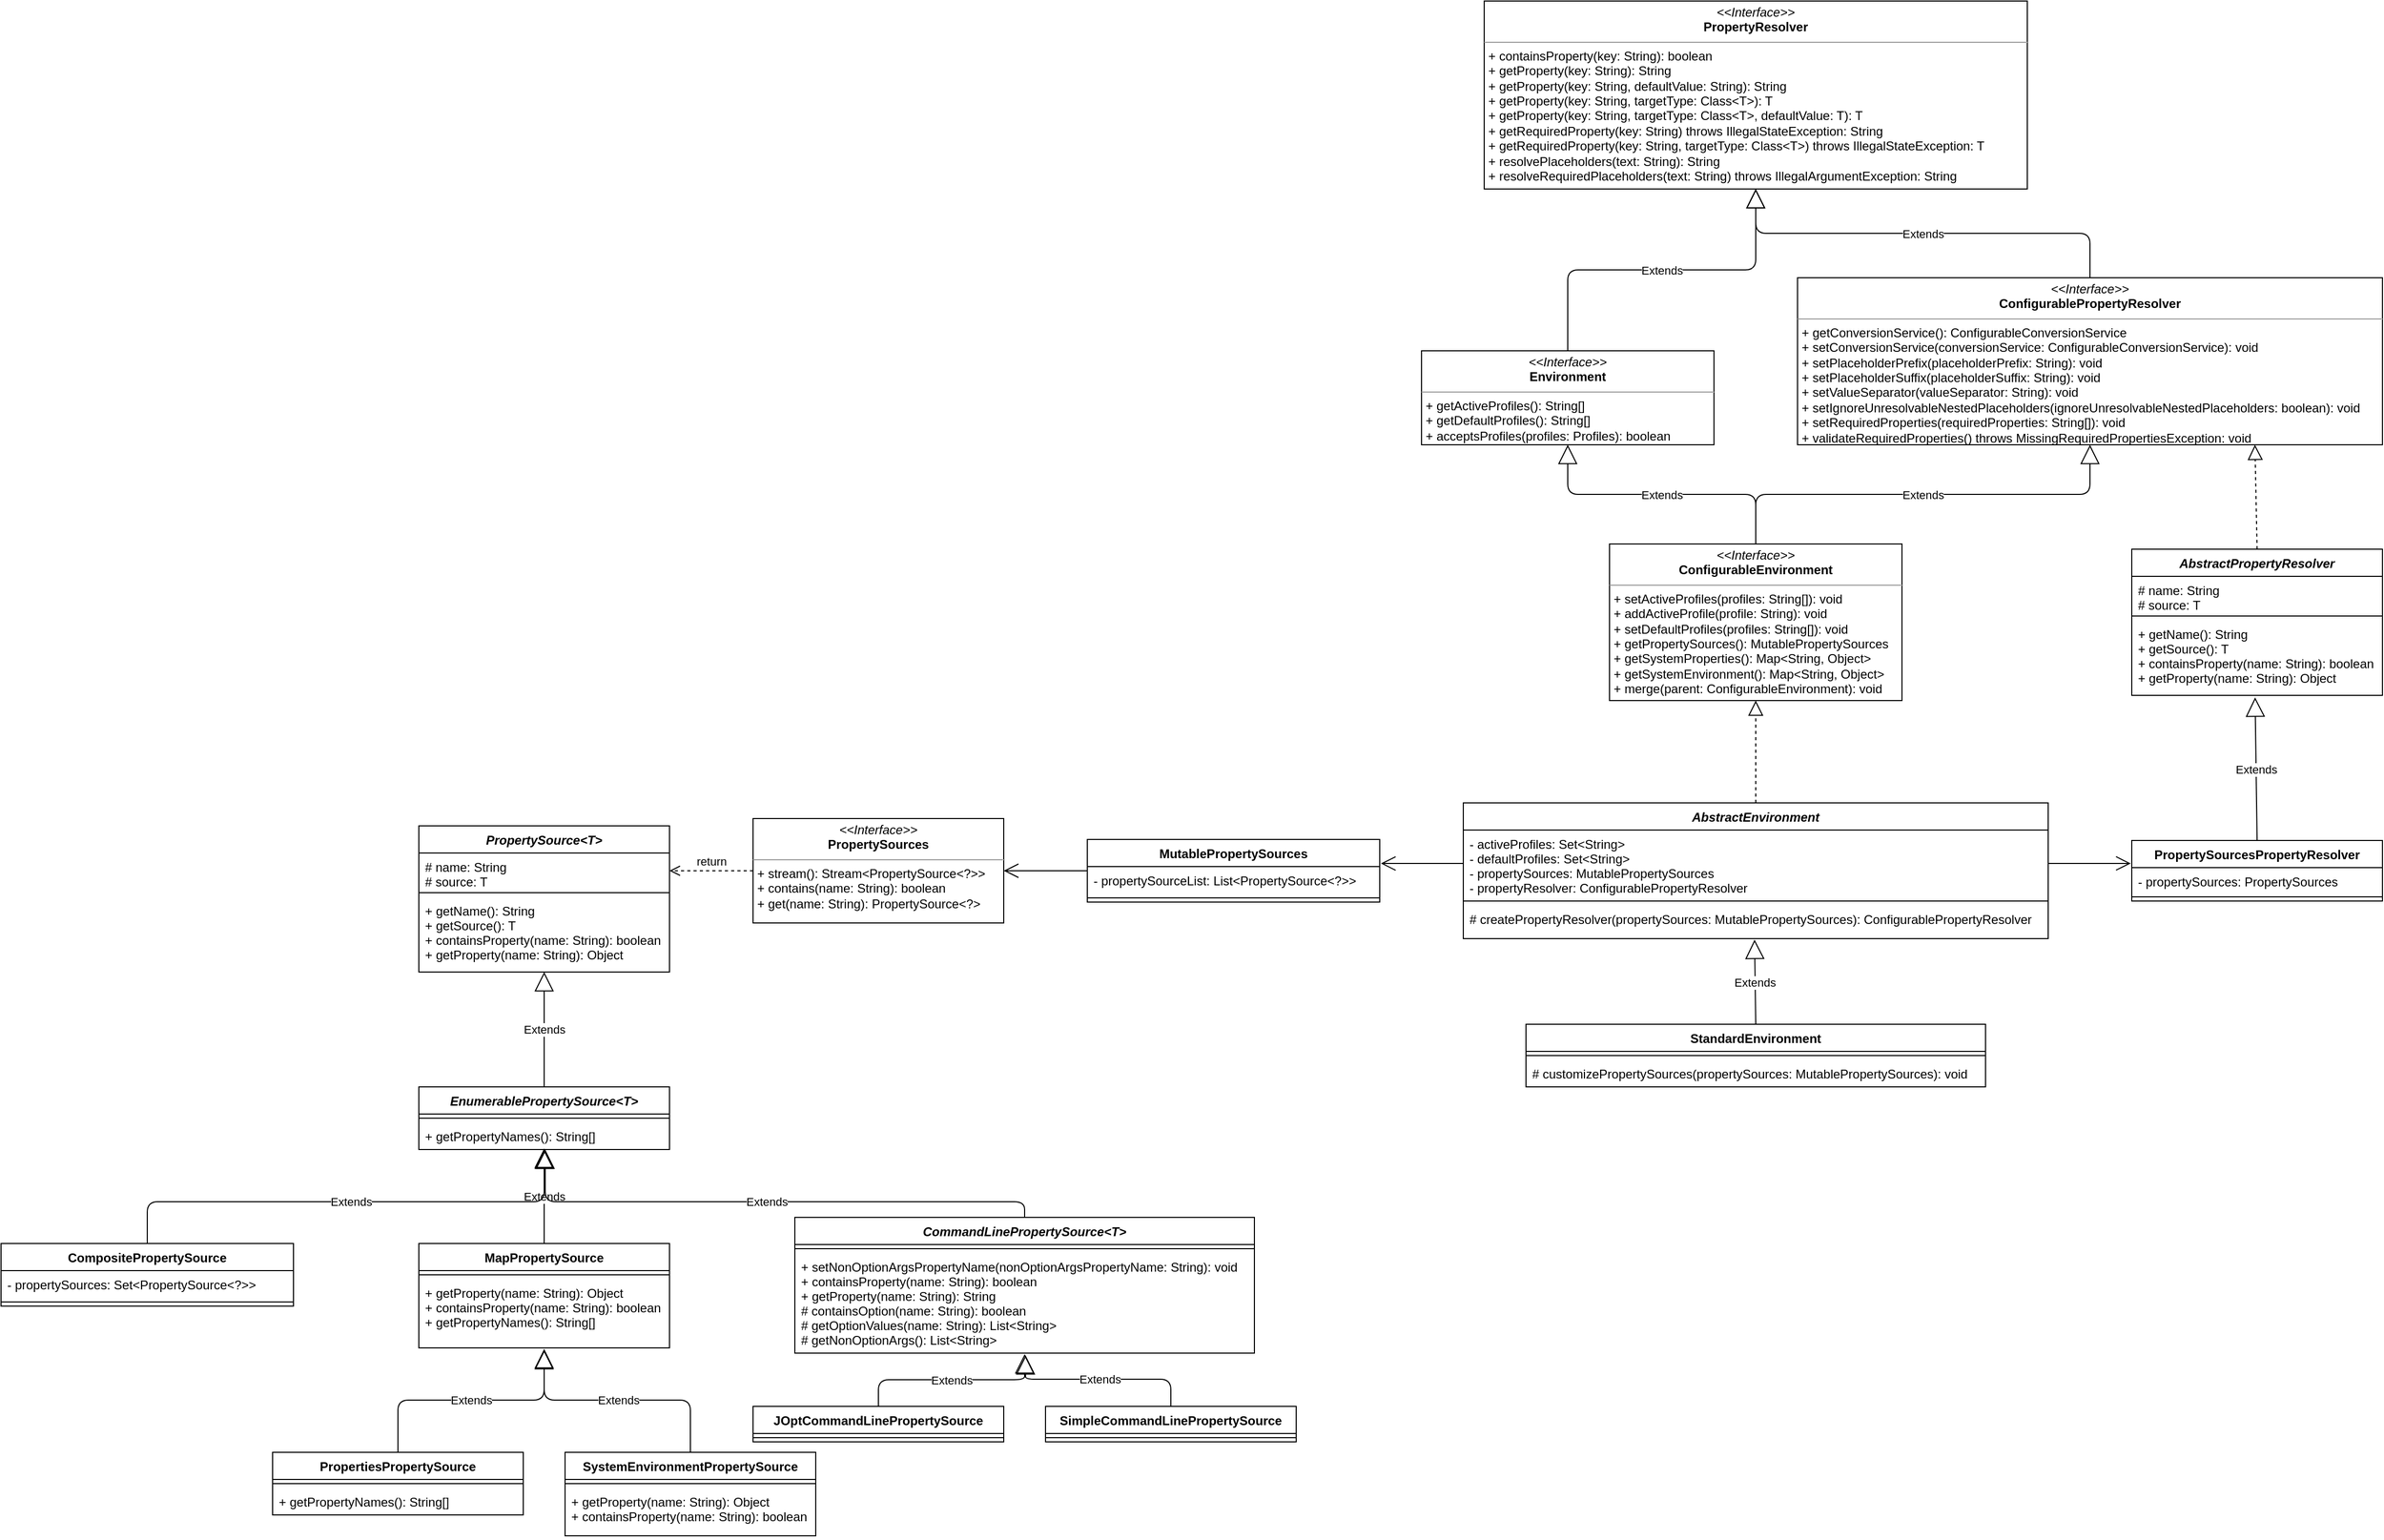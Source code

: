 <mxfile version="12.4.2" type="device" pages="1"><diagram id="Kyk4Vj6eiPFqmkosBKKK" name="第 1 页"><mxGraphModel dx="1933" dy="1923" grid="1" gridSize="10" guides="1" tooltips="1" connect="1" arrows="1" fold="1" page="1" pageScale="1" pageWidth="827" pageHeight="1169" math="0" shadow="0"><root><mxCell id="0"/><mxCell id="1" parent="0"/><mxCell id="wSF_LPg8bJsB3YfeUXp5-3" value="&lt;p style=&quot;margin: 0px ; margin-top: 4px ; text-align: center&quot;&gt;&lt;i&gt;&amp;lt;&amp;lt;Interface&amp;gt;&amp;gt;&lt;/i&gt;&lt;br&gt;&lt;b&gt;PropertyResolver&lt;/b&gt;&lt;/p&gt;&lt;hr size=&quot;1&quot;&gt;&lt;p style=&quot;margin: 0px ; margin-left: 4px&quot;&gt;+ containsProperty(key: String): boolean&lt;/p&gt;&lt;p style=&quot;margin: 0px ; margin-left: 4px&quot;&gt;+ getProperty(key: String): String&lt;/p&gt;&lt;p style=&quot;margin: 0px ; margin-left: 4px&quot;&gt;+ getProperty(key: String, defaultValue: String): String&lt;/p&gt;&lt;p style=&quot;margin: 0px ; margin-left: 4px&quot;&gt;+ getProperty(key: String, targetType: Class&amp;lt;T&amp;gt;): T&lt;/p&gt;&lt;p style=&quot;margin: 0px ; margin-left: 4px&quot;&gt;+ getProperty(key: String, targetType: Class&amp;lt;T&amp;gt;, defaultValue: T): T&lt;/p&gt;&lt;p style=&quot;margin: 0px ; margin-left: 4px&quot;&gt;+ getRequiredProperty(key: String) throws IllegalStateException: String&lt;/p&gt;&lt;p style=&quot;margin: 0px ; margin-left: 4px&quot;&gt;+ getRequiredProperty(key: String, targetType: Class&amp;lt;T&amp;gt;) throws IllegalStateException: T&lt;/p&gt;&lt;p style=&quot;margin: 0px ; margin-left: 4px&quot;&gt;+ resolvePlaceholders(text: String): String&lt;/p&gt;&lt;p style=&quot;margin: 0px ; margin-left: 4px&quot;&gt;+ resolveRequiredPlaceholders(text: String) throws IllegalArgumentException: String&lt;/p&gt;" style="verticalAlign=top;align=left;overflow=fill;fontSize=12;fontFamily=Helvetica;html=1;" parent="1" vertex="1"><mxGeometry x="1140" y="-710" width="520" height="180" as="geometry"/></mxCell><mxCell id="wSF_LPg8bJsB3YfeUXp5-8" value="PropertySource&lt;T&gt;" style="swimlane;fontStyle=3;align=center;verticalAlign=top;childLayout=stackLayout;horizontal=1;startSize=26;horizontalStack=0;resizeParent=1;resizeParentMax=0;resizeLast=0;collapsible=1;marginBottom=0;" parent="1" vertex="1"><mxGeometry x="120" y="80" width="240" height="140" as="geometry"/></mxCell><mxCell id="wSF_LPg8bJsB3YfeUXp5-9" value="# name: String&#10;# source: T" style="text;strokeColor=none;fillColor=none;align=left;verticalAlign=top;spacingLeft=4;spacingRight=4;overflow=hidden;rotatable=0;points=[[0,0.5],[1,0.5]];portConstraint=eastwest;" parent="wSF_LPg8bJsB3YfeUXp5-8" vertex="1"><mxGeometry y="26" width="240" height="34" as="geometry"/></mxCell><mxCell id="wSF_LPg8bJsB3YfeUXp5-10" value="" style="line;strokeWidth=1;fillColor=none;align=left;verticalAlign=middle;spacingTop=-1;spacingLeft=3;spacingRight=3;rotatable=0;labelPosition=right;points=[];portConstraint=eastwest;" parent="wSF_LPg8bJsB3YfeUXp5-8" vertex="1"><mxGeometry y="60" width="240" height="8" as="geometry"/></mxCell><mxCell id="wSF_LPg8bJsB3YfeUXp5-11" value="+ getName(): String&#10;+ getSource(): T&#10;+ containsProperty(name: String): boolean&#10;+ getProperty(name: String): Object" style="text;strokeColor=none;fillColor=none;align=left;verticalAlign=top;spacingLeft=4;spacingRight=4;overflow=hidden;rotatable=0;points=[[0,0.5],[1,0.5]];portConstraint=eastwest;" parent="wSF_LPg8bJsB3YfeUXp5-8" vertex="1"><mxGeometry y="68" width="240" height="72" as="geometry"/></mxCell><mxCell id="wSF_LPg8bJsB3YfeUXp5-12" value="&lt;p style=&quot;margin: 0px ; margin-top: 4px ; text-align: center&quot;&gt;&lt;i&gt;&amp;lt;&amp;lt;Interface&amp;gt;&amp;gt;&lt;/i&gt;&lt;br&gt;&lt;b&gt;PropertySources&lt;/b&gt;&lt;/p&gt;&lt;hr size=&quot;1&quot;&gt;&lt;p style=&quot;margin: 0px ; margin-left: 4px&quot;&gt;+ stream(): Stream&amp;lt;PropertySource&amp;lt;?&amp;gt;&amp;gt;&lt;/p&gt;&lt;p style=&quot;margin: 0px ; margin-left: 4px&quot;&gt;+ contains(name: String): boolean&lt;/p&gt;&lt;p style=&quot;margin: 0px ; margin-left: 4px&quot;&gt;+ get(name: String): PropertySource&amp;lt;?&amp;gt;&lt;/p&gt;" style="verticalAlign=top;align=left;overflow=fill;fontSize=12;fontFamily=Helvetica;html=1;" parent="1" vertex="1"><mxGeometry x="440" y="73" width="240" height="100" as="geometry"/></mxCell><mxCell id="wSF_LPg8bJsB3YfeUXp5-14" value="return" style="html=1;verticalAlign=bottom;endArrow=open;dashed=1;endSize=8;exitX=0;exitY=0.5;exitDx=0;exitDy=0;entryX=1;entryY=0.5;entryDx=0;entryDy=0;" parent="1" source="wSF_LPg8bJsB3YfeUXp5-12" target="wSF_LPg8bJsB3YfeUXp5-9" edge="1"><mxGeometry relative="1" as="geometry"><mxPoint x="560" y="290" as="sourcePoint"/><mxPoint x="480" y="290" as="targetPoint"/></mxGeometry></mxCell><mxCell id="wSF_LPg8bJsB3YfeUXp5-20" value="Extends" style="endArrow=block;endSize=16;endFill=0;html=1;entryX=0.5;entryY=1;entryDx=0;entryDy=0;entryPerimeter=0;exitX=0.5;exitY=0;exitDx=0;exitDy=0;" parent="1" source="wSF_LPg8bJsB3YfeUXp5-15" target="wSF_LPg8bJsB3YfeUXp5-11" edge="1"><mxGeometry width="160" relative="1" as="geometry"><mxPoint x="210" y="500" as="sourcePoint"/><mxPoint x="370" y="500" as="targetPoint"/></mxGeometry></mxCell><mxCell id="wSF_LPg8bJsB3YfeUXp5-25" value="Extends" style="endArrow=block;endSize=16;endFill=0;html=1;exitX=0.5;exitY=0;exitDx=0;exitDy=0;entryX=0.5;entryY=0.962;entryDx=0;entryDy=0;entryPerimeter=0;" parent="1" source="wSF_LPg8bJsB3YfeUXp5-21" target="wSF_LPg8bJsB3YfeUXp5-18" edge="1"><mxGeometry width="160" relative="1" as="geometry"><mxPoint x="510" y="430" as="sourcePoint"/><mxPoint x="250" y="420" as="targetPoint"/></mxGeometry></mxCell><mxCell id="wSF_LPg8bJsB3YfeUXp5-15" value="EnumerablePropertySource&lt;T&gt;" style="swimlane;fontStyle=3;align=center;verticalAlign=top;childLayout=stackLayout;horizontal=1;startSize=26;horizontalStack=0;resizeParent=1;resizeParentMax=0;resizeLast=0;collapsible=1;marginBottom=0;" parent="1" vertex="1"><mxGeometry x="120" y="330" width="240" height="60" as="geometry"/></mxCell><mxCell id="wSF_LPg8bJsB3YfeUXp5-17" value="" style="line;strokeWidth=1;fillColor=none;align=left;verticalAlign=middle;spacingTop=-1;spacingLeft=3;spacingRight=3;rotatable=0;labelPosition=right;points=[];portConstraint=eastwest;" parent="wSF_LPg8bJsB3YfeUXp5-15" vertex="1"><mxGeometry y="26" width="240" height="8" as="geometry"/></mxCell><mxCell id="wSF_LPg8bJsB3YfeUXp5-18" value="+ getPropertyNames(): String[]" style="text;strokeColor=none;fillColor=none;align=left;verticalAlign=top;spacingLeft=4;spacingRight=4;overflow=hidden;rotatable=0;points=[[0,0.5],[1,0.5]];portConstraint=eastwest;" parent="wSF_LPg8bJsB3YfeUXp5-15" vertex="1"><mxGeometry y="34" width="240" height="26" as="geometry"/></mxCell><mxCell id="wSF_LPg8bJsB3YfeUXp5-29" value="Extends" style="endArrow=block;endSize=16;endFill=0;html=1;exitX=0.5;exitY=0;exitDx=0;exitDy=0;edgeStyle=orthogonalEdgeStyle;entryX=0.5;entryY=1.015;entryDx=0;entryDy=0;entryPerimeter=0;" parent="1" source="wSF_LPg8bJsB3YfeUXp5-26" target="wSF_LPg8bJsB3YfeUXp5-24" edge="1"><mxGeometry width="160" relative="1" as="geometry"><mxPoint x="530" y="560.99" as="sourcePoint"/><mxPoint x="239" y="582" as="targetPoint"/></mxGeometry></mxCell><mxCell id="wSF_LPg8bJsB3YfeUXp5-33" value="Extends" style="endArrow=block;endSize=16;endFill=0;html=1;exitX=0.5;exitY=0;exitDx=0;exitDy=0;edgeStyle=orthogonalEdgeStyle;entryX=0.5;entryY=1.03;entryDx=0;entryDy=0;entryPerimeter=0;" parent="1" source="wSF_LPg8bJsB3YfeUXp5-30" target="wSF_LPg8bJsB3YfeUXp5-24" edge="1"><mxGeometry width="160" relative="1" as="geometry"><mxPoint x="414" y="574.01" as="sourcePoint"/><mxPoint x="574" y="480" as="targetPoint"/><Array as="points"><mxPoint x="380" y="630"/><mxPoint x="240" y="630"/></Array></mxGeometry></mxCell><mxCell id="wSF_LPg8bJsB3YfeUXp5-49" value="&lt;p style=&quot;margin: 0px ; margin-top: 4px ; text-align: center&quot;&gt;&lt;i&gt;&amp;lt;&amp;lt;Interface&amp;gt;&amp;gt;&lt;/i&gt;&lt;br&gt;&lt;b&gt;ConfigurablePropertyResolver&lt;/b&gt;&lt;br&gt;&lt;/p&gt;&lt;hr size=&quot;1&quot;&gt;&lt;p style=&quot;margin: 0px ; margin-left: 4px&quot;&gt;+ getConversionService(): ConfigurableConversionService&lt;/p&gt;&lt;p style=&quot;margin: 0px ; margin-left: 4px&quot;&gt;+ setConversionService(conversionService: ConfigurableConversionService): void&lt;/p&gt;&lt;p style=&quot;margin: 0px ; margin-left: 4px&quot;&gt;+ setPlaceholderPrefix(placeholderPrefix: String): void&lt;/p&gt;&lt;p style=&quot;margin: 0px ; margin-left: 4px&quot;&gt;+ setPlaceholderSuffix(placeholderSuffix: String): void&lt;/p&gt;&lt;p style=&quot;margin: 0px ; margin-left: 4px&quot;&gt;+ setValueSeparator(valueSeparator: String): void&lt;/p&gt;&lt;p style=&quot;margin: 0px ; margin-left: 4px&quot;&gt;+ setIgnoreUnresolvableNestedPlaceholders(ignoreUnresolvableNestedPlaceholders: boolean): void&lt;/p&gt;&lt;p style=&quot;margin: 0px ; margin-left: 4px&quot;&gt;+ setRequiredProperties(requiredProperties: String[]): void&lt;/p&gt;&lt;p style=&quot;margin: 0px ; margin-left: 4px&quot;&gt;+ validateRequiredProperties() throws MissingRequiredPropertiesException: void&lt;/p&gt;" style="verticalAlign=top;align=left;overflow=fill;fontSize=12;fontFamily=Helvetica;html=1;" parent="1" vertex="1"><mxGeometry x="1440" y="-445" width="560" height="160" as="geometry"/></mxCell><mxCell id="wSF_LPg8bJsB3YfeUXp5-58" value="&lt;p style=&quot;margin: 0px ; margin-top: 4px ; text-align: center&quot;&gt;&lt;i&gt;&amp;lt;&amp;lt;Interface&amp;gt;&amp;gt;&lt;/i&gt;&lt;br&gt;&lt;b&gt;Environment&lt;/b&gt;&lt;/p&gt;&lt;hr size=&quot;1&quot;&gt;&lt;p style=&quot;margin: 0px ; margin-left: 4px&quot;&gt;+ getActiveProfiles(): String[]&lt;/p&gt;&lt;p style=&quot;margin: 0px ; margin-left: 4px&quot;&gt;+ getDefaultProfiles(): String[]&lt;/p&gt;&lt;p style=&quot;margin: 0px ; margin-left: 4px&quot;&gt;+ acceptsProfiles(profiles: Profiles): boolean&lt;/p&gt;" style="verticalAlign=top;align=left;overflow=fill;fontSize=12;fontFamily=Helvetica;html=1;" parent="1" vertex="1"><mxGeometry x="1080" y="-375" width="280" height="90" as="geometry"/></mxCell><mxCell id="wSF_LPg8bJsB3YfeUXp5-59" value="&lt;p style=&quot;margin: 0px ; margin-top: 4px ; text-align: center&quot;&gt;&lt;i&gt;&amp;lt;&amp;lt;Interface&amp;gt;&amp;gt;&lt;/i&gt;&lt;br&gt;&lt;b&gt;ConfigurableEnvironment&lt;/b&gt;&lt;br&gt;&lt;/p&gt;&lt;hr size=&quot;1&quot;&gt;&lt;p style=&quot;margin: 0px ; margin-left: 4px&quot;&gt;+ setActiveProfiles(profiles: String[]): void&lt;/p&gt;&lt;p style=&quot;margin: 0px ; margin-left: 4px&quot;&gt;+ addActiveProfile(profile: String): void&lt;/p&gt;&lt;p style=&quot;margin: 0px ; margin-left: 4px&quot;&gt;+ setDefaultProfiles(profiles: String[]): void&lt;/p&gt;&lt;p style=&quot;margin: 0px ; margin-left: 4px&quot;&gt;+ getPropertySources(): MutablePropertySources&lt;/p&gt;&lt;p style=&quot;margin: 0px ; margin-left: 4px&quot;&gt;+ getSystemProperties(): Map&amp;lt;String, Object&amp;gt;&lt;/p&gt;&lt;p style=&quot;margin: 0px ; margin-left: 4px&quot;&gt;+ getSystemEnvironment(): Map&amp;lt;String, Object&amp;gt;&lt;/p&gt;&lt;p style=&quot;margin: 0px ; margin-left: 4px&quot;&gt;+ merge(parent: ConfigurableEnvironment): void&lt;/p&gt;" style="verticalAlign=top;align=left;overflow=fill;fontSize=12;fontFamily=Helvetica;html=1;" parent="1" vertex="1"><mxGeometry x="1260" y="-190" width="280" height="150" as="geometry"/></mxCell><mxCell id="wSF_LPg8bJsB3YfeUXp5-42" value="MutablePropertySources" style="swimlane;fontStyle=1;align=center;verticalAlign=top;childLayout=stackLayout;horizontal=1;startSize=26;horizontalStack=0;resizeParent=1;resizeParentMax=0;resizeLast=0;collapsible=1;marginBottom=0;" parent="1" vertex="1"><mxGeometry x="760" y="93" width="280" height="60" as="geometry"/></mxCell><mxCell id="wSF_LPg8bJsB3YfeUXp5-43" value="- propertySourceList: List&lt;PropertySource&lt;?&gt;&gt;" style="text;strokeColor=none;fillColor=none;align=left;verticalAlign=top;spacingLeft=4;spacingRight=4;overflow=hidden;rotatable=0;points=[[0,0.5],[1,0.5]];portConstraint=eastwest;" parent="wSF_LPg8bJsB3YfeUXp5-42" vertex="1"><mxGeometry y="26" width="280" height="26" as="geometry"/></mxCell><mxCell id="wSF_LPg8bJsB3YfeUXp5-44" value="" style="line;strokeWidth=1;fillColor=none;align=left;verticalAlign=middle;spacingTop=-1;spacingLeft=3;spacingRight=3;rotatable=0;labelPosition=right;points=[];portConstraint=eastwest;" parent="wSF_LPg8bJsB3YfeUXp5-42" vertex="1"><mxGeometry y="52" width="280" height="8" as="geometry"/></mxCell><mxCell id="wSF_LPg8bJsB3YfeUXp5-21" value="MapPropertySource" style="swimlane;fontStyle=1;align=center;verticalAlign=top;childLayout=stackLayout;horizontal=1;startSize=26;horizontalStack=0;resizeParent=1;resizeParentMax=0;resizeLast=0;collapsible=1;marginBottom=0;" parent="1" vertex="1"><mxGeometry x="120" y="480" width="240" height="100" as="geometry"/></mxCell><mxCell id="wSF_LPg8bJsB3YfeUXp5-23" value="" style="line;strokeWidth=1;fillColor=none;align=left;verticalAlign=middle;spacingTop=-1;spacingLeft=3;spacingRight=3;rotatable=0;labelPosition=right;points=[];portConstraint=eastwest;" parent="wSF_LPg8bJsB3YfeUXp5-21" vertex="1"><mxGeometry y="26" width="240" height="8" as="geometry"/></mxCell><mxCell id="wSF_LPg8bJsB3YfeUXp5-24" value="+ getProperty(name: String): Object&#10;+ containsProperty(name: String): boolean&#10;+ getPropertyNames(): String[]" style="text;strokeColor=none;fillColor=none;align=left;verticalAlign=top;spacingLeft=4;spacingRight=4;overflow=hidden;rotatable=0;points=[[0,0.5],[1,0.5]];portConstraint=eastwest;" parent="wSF_LPg8bJsB3YfeUXp5-21" vertex="1"><mxGeometry y="34" width="240" height="66" as="geometry"/></mxCell><mxCell id="wSF_LPg8bJsB3YfeUXp5-37" value="JOptCommandLinePropertySource" style="swimlane;fontStyle=1;align=center;verticalAlign=top;childLayout=stackLayout;horizontal=1;startSize=26;horizontalStack=0;resizeParent=1;resizeParentMax=0;resizeLast=0;collapsible=1;marginBottom=0;" parent="1" vertex="1"><mxGeometry x="440" y="636" width="240" height="34" as="geometry"/></mxCell><mxCell id="wSF_LPg8bJsB3YfeUXp5-38" value="" style="line;strokeWidth=1;fillColor=none;align=left;verticalAlign=middle;spacingTop=-1;spacingLeft=3;spacingRight=3;rotatable=0;labelPosition=right;points=[];portConstraint=eastwest;" parent="wSF_LPg8bJsB3YfeUXp5-37" vertex="1"><mxGeometry y="26" width="240" height="8" as="geometry"/></mxCell><mxCell id="wSF_LPg8bJsB3YfeUXp5-40" value="SimpleCommandLinePropertySource" style="swimlane;fontStyle=1;align=center;verticalAlign=top;childLayout=stackLayout;horizontal=1;startSize=26;horizontalStack=0;resizeParent=1;resizeParentMax=0;resizeLast=0;collapsible=1;marginBottom=0;" parent="1" vertex="1"><mxGeometry x="720" y="636" width="240" height="34" as="geometry"/></mxCell><mxCell id="wSF_LPg8bJsB3YfeUXp5-41" value="" style="line;strokeWidth=1;fillColor=none;align=left;verticalAlign=middle;spacingTop=-1;spacingLeft=3;spacingRight=3;rotatable=0;labelPosition=right;points=[];portConstraint=eastwest;" parent="wSF_LPg8bJsB3YfeUXp5-40" vertex="1"><mxGeometry y="26" width="240" height="8" as="geometry"/></mxCell><mxCell id="wSF_LPg8bJsB3YfeUXp5-30" value="SystemEnvironmentPropertySource" style="swimlane;fontStyle=1;align=center;verticalAlign=top;childLayout=stackLayout;horizontal=1;startSize=26;horizontalStack=0;resizeParent=1;resizeParentMax=0;resizeLast=0;collapsible=1;marginBottom=0;" parent="1" vertex="1"><mxGeometry x="260" y="680" width="240" height="80" as="geometry"/></mxCell><mxCell id="wSF_LPg8bJsB3YfeUXp5-31" value="" style="line;strokeWidth=1;fillColor=none;align=left;verticalAlign=middle;spacingTop=-1;spacingLeft=3;spacingRight=3;rotatable=0;labelPosition=right;points=[];portConstraint=eastwest;" parent="wSF_LPg8bJsB3YfeUXp5-30" vertex="1"><mxGeometry y="26" width="240" height="8" as="geometry"/></mxCell><mxCell id="wSF_LPg8bJsB3YfeUXp5-32" value="+ getProperty(name: String): Object&#10;+ containsProperty(name: String): boolean" style="text;strokeColor=none;fillColor=none;align=left;verticalAlign=top;spacingLeft=4;spacingRight=4;overflow=hidden;rotatable=0;points=[[0,0.5],[1,0.5]];portConstraint=eastwest;" parent="wSF_LPg8bJsB3YfeUXp5-30" vertex="1"><mxGeometry y="34" width="240" height="46" as="geometry"/></mxCell><mxCell id="wSF_LPg8bJsB3YfeUXp5-26" value="PropertiesPropertySource" style="swimlane;fontStyle=1;align=center;verticalAlign=top;childLayout=stackLayout;horizontal=1;startSize=26;horizontalStack=0;resizeParent=1;resizeParentMax=0;resizeLast=0;collapsible=1;marginBottom=0;" parent="1" vertex="1"><mxGeometry x="-20" y="680" width="240" height="60" as="geometry"/></mxCell><mxCell id="wSF_LPg8bJsB3YfeUXp5-27" value="" style="line;strokeWidth=1;fillColor=none;align=left;verticalAlign=middle;spacingTop=-1;spacingLeft=3;spacingRight=3;rotatable=0;labelPosition=right;points=[];portConstraint=eastwest;" parent="wSF_LPg8bJsB3YfeUXp5-26" vertex="1"><mxGeometry y="26" width="240" height="8" as="geometry"/></mxCell><mxCell id="wSF_LPg8bJsB3YfeUXp5-28" value="+ getPropertyNames(): String[]" style="text;strokeColor=none;fillColor=none;align=left;verticalAlign=top;spacingLeft=4;spacingRight=4;overflow=hidden;rotatable=0;points=[[0,0.5],[1,0.5]];portConstraint=eastwest;" parent="wSF_LPg8bJsB3YfeUXp5-26" vertex="1"><mxGeometry y="34" width="240" height="26" as="geometry"/></mxCell><mxCell id="wSF_LPg8bJsB3YfeUXp5-46" value="CompositePropertySource" style="swimlane;fontStyle=1;align=center;verticalAlign=top;childLayout=stackLayout;horizontal=1;startSize=26;horizontalStack=0;resizeParent=1;resizeParentMax=0;resizeLast=0;collapsible=1;marginBottom=0;" parent="1" vertex="1"><mxGeometry x="-280" y="480" width="280" height="60" as="geometry"/></mxCell><mxCell id="wSF_LPg8bJsB3YfeUXp5-47" value="- propertySources: Set&lt;PropertySource&lt;?&gt;&gt;" style="text;strokeColor=none;fillColor=none;align=left;verticalAlign=top;spacingLeft=4;spacingRight=4;overflow=hidden;rotatable=0;points=[[0,0.5],[1,0.5]];portConstraint=eastwest;" parent="wSF_LPg8bJsB3YfeUXp5-46" vertex="1"><mxGeometry y="26" width="280" height="26" as="geometry"/></mxCell><mxCell id="wSF_LPg8bJsB3YfeUXp5-48" value="" style="line;strokeWidth=1;fillColor=none;align=left;verticalAlign=middle;spacingTop=-1;spacingLeft=3;spacingRight=3;rotatable=0;labelPosition=right;points=[];portConstraint=eastwest;" parent="wSF_LPg8bJsB3YfeUXp5-46" vertex="1"><mxGeometry y="52" width="280" height="8" as="geometry"/></mxCell><mxCell id="wSF_LPg8bJsB3YfeUXp5-60" value="AbstractEnvironment" style="swimlane;fontStyle=3;align=center;verticalAlign=top;childLayout=stackLayout;horizontal=1;startSize=26;horizontalStack=0;resizeParent=1;resizeParentMax=0;resizeLast=0;collapsible=1;marginBottom=0;" parent="1" vertex="1"><mxGeometry x="1120" y="58" width="560" height="130" as="geometry"/></mxCell><mxCell id="wSF_LPg8bJsB3YfeUXp5-61" value="- activeProfiles: Set&lt;String&gt; &#10;- defaultProfiles: Set&lt;String&gt; &#10;- propertySources: MutablePropertySources&#10;- propertyResolver: ConfigurablePropertyResolver " style="text;strokeColor=none;fillColor=none;align=left;verticalAlign=top;spacingLeft=4;spacingRight=4;overflow=hidden;rotatable=0;points=[[0,0.5],[1,0.5]];portConstraint=eastwest;" parent="wSF_LPg8bJsB3YfeUXp5-60" vertex="1"><mxGeometry y="26" width="560" height="64" as="geometry"/></mxCell><mxCell id="wSF_LPg8bJsB3YfeUXp5-62" value="" style="line;strokeWidth=1;fillColor=none;align=left;verticalAlign=middle;spacingTop=-1;spacingLeft=3;spacingRight=3;rotatable=0;labelPosition=right;points=[];portConstraint=eastwest;" parent="wSF_LPg8bJsB3YfeUXp5-60" vertex="1"><mxGeometry y="90" width="560" height="8" as="geometry"/></mxCell><mxCell id="wSF_LPg8bJsB3YfeUXp5-63" value="# createPropertyResolver(propertySources: MutablePropertySources): ConfigurablePropertyResolver" style="text;strokeColor=none;fillColor=none;align=left;verticalAlign=top;spacingLeft=4;spacingRight=4;overflow=hidden;rotatable=0;points=[[0,0.5],[1,0.5]];portConstraint=eastwest;" parent="wSF_LPg8bJsB3YfeUXp5-60" vertex="1"><mxGeometry y="98" width="560" height="32" as="geometry"/></mxCell><mxCell id="wSF_LPg8bJsB3YfeUXp5-64" value="StandardEnvironment" style="swimlane;fontStyle=1;align=center;verticalAlign=top;childLayout=stackLayout;horizontal=1;startSize=26;horizontalStack=0;resizeParent=1;resizeParentMax=0;resizeLast=0;collapsible=1;marginBottom=0;" parent="1" vertex="1"><mxGeometry x="1180" y="270" width="440" height="60" as="geometry"/></mxCell><mxCell id="wSF_LPg8bJsB3YfeUXp5-66" value="" style="line;strokeWidth=1;fillColor=none;align=left;verticalAlign=middle;spacingTop=-1;spacingLeft=3;spacingRight=3;rotatable=0;labelPosition=right;points=[];portConstraint=eastwest;" parent="wSF_LPg8bJsB3YfeUXp5-64" vertex="1"><mxGeometry y="26" width="440" height="8" as="geometry"/></mxCell><mxCell id="wSF_LPg8bJsB3YfeUXp5-67" value="# customizePropertySources(propertySources: MutablePropertySources): void" style="text;strokeColor=none;fillColor=none;align=left;verticalAlign=top;spacingLeft=4;spacingRight=4;overflow=hidden;rotatable=0;points=[[0,0.5],[1,0.5]];portConstraint=eastwest;" parent="wSF_LPg8bJsB3YfeUXp5-64" vertex="1"><mxGeometry y="34" width="440" height="26" as="geometry"/></mxCell><mxCell id="wSF_LPg8bJsB3YfeUXp5-50" value="AbstractPropertyResolver" style="swimlane;fontStyle=3;align=center;verticalAlign=top;childLayout=stackLayout;horizontal=1;startSize=26;horizontalStack=0;resizeParent=1;resizeParentMax=0;resizeLast=0;collapsible=1;marginBottom=0;" parent="1" vertex="1"><mxGeometry x="1760" y="-185" width="240" height="140" as="geometry"/></mxCell><mxCell id="wSF_LPg8bJsB3YfeUXp5-51" value="# name: String&#10;# source: T" style="text;strokeColor=none;fillColor=none;align=left;verticalAlign=top;spacingLeft=4;spacingRight=4;overflow=hidden;rotatable=0;points=[[0,0.5],[1,0.5]];portConstraint=eastwest;" parent="wSF_LPg8bJsB3YfeUXp5-50" vertex="1"><mxGeometry y="26" width="240" height="34" as="geometry"/></mxCell><mxCell id="wSF_LPg8bJsB3YfeUXp5-52" value="" style="line;strokeWidth=1;fillColor=none;align=left;verticalAlign=middle;spacingTop=-1;spacingLeft=3;spacingRight=3;rotatable=0;labelPosition=right;points=[];portConstraint=eastwest;" parent="wSF_LPg8bJsB3YfeUXp5-50" vertex="1"><mxGeometry y="60" width="240" height="8" as="geometry"/></mxCell><mxCell id="wSF_LPg8bJsB3YfeUXp5-53" value="+ getName(): String&#10;+ getSource(): T&#10;+ containsProperty(name: String): boolean&#10;+ getProperty(name: String): Object" style="text;strokeColor=none;fillColor=none;align=left;verticalAlign=top;spacingLeft=4;spacingRight=4;overflow=hidden;rotatable=0;points=[[0,0.5],[1,0.5]];portConstraint=eastwest;" parent="wSF_LPg8bJsB3YfeUXp5-50" vertex="1"><mxGeometry y="68" width="240" height="72" as="geometry"/></mxCell><mxCell id="wSF_LPg8bJsB3YfeUXp5-54" value="PropertySourcesPropertyResolver" style="swimlane;fontStyle=1;align=center;verticalAlign=top;childLayout=stackLayout;horizontal=1;startSize=26;horizontalStack=0;resizeParent=1;resizeParentMax=0;resizeLast=0;collapsible=1;marginBottom=0;" parent="1" vertex="1"><mxGeometry x="1760" y="94" width="240" height="58" as="geometry"/></mxCell><mxCell id="wSF_LPg8bJsB3YfeUXp5-55" value="- propertySources: PropertySources" style="text;strokeColor=none;fillColor=none;align=left;verticalAlign=top;spacingLeft=4;spacingRight=4;overflow=hidden;rotatable=0;points=[[0,0.5],[1,0.5]];portConstraint=eastwest;" parent="wSF_LPg8bJsB3YfeUXp5-54" vertex="1"><mxGeometry y="26" width="240" height="24" as="geometry"/></mxCell><mxCell id="wSF_LPg8bJsB3YfeUXp5-56" value="" style="line;strokeWidth=1;fillColor=none;align=left;verticalAlign=middle;spacingTop=-1;spacingLeft=3;spacingRight=3;rotatable=0;labelPosition=right;points=[];portConstraint=eastwest;" parent="wSF_LPg8bJsB3YfeUXp5-54" vertex="1"><mxGeometry y="50" width="240" height="8" as="geometry"/></mxCell><mxCell id="wSF_LPg8bJsB3YfeUXp5-72" value="" style="endArrow=open;endFill=1;endSize=12;html=1;entryX=1;entryY=0.5;entryDx=0;entryDy=0;exitX=0;exitY=0.154;exitDx=0;exitDy=0;exitPerimeter=0;" parent="1" source="wSF_LPg8bJsB3YfeUXp5-43" target="wSF_LPg8bJsB3YfeUXp5-12" edge="1"><mxGeometry width="160" relative="1" as="geometry"><mxPoint x="510" y="300" as="sourcePoint"/><mxPoint x="670" y="300" as="targetPoint"/></mxGeometry></mxCell><mxCell id="wSF_LPg8bJsB3YfeUXp5-73" value="Extends" style="endArrow=block;endSize=16;endFill=0;html=1;exitX=0.5;exitY=0;exitDx=0;exitDy=0;entryX=0.5;entryY=1;entryDx=0;entryDy=0;edgeStyle=orthogonalEdgeStyle;" parent="1" source="wSF_LPg8bJsB3YfeUXp5-58" target="wSF_LPg8bJsB3YfeUXp5-3" edge="1"><mxGeometry width="160" relative="1" as="geometry"><mxPoint x="930" y="-100" as="sourcePoint"/><mxPoint x="1270" y="-220" as="targetPoint"/></mxGeometry></mxCell><mxCell id="wSF_LPg8bJsB3YfeUXp5-74" value="Extends" style="endArrow=block;endSize=16;endFill=0;html=1;exitX=0.5;exitY=0;exitDx=0;exitDy=0;entryX=0.5;entryY=1;entryDx=0;entryDy=0;edgeStyle=orthogonalEdgeStyle;" parent="1" source="wSF_LPg8bJsB3YfeUXp5-49" target="wSF_LPg8bJsB3YfeUXp5-3" edge="1"><mxGeometry width="160" relative="1" as="geometry"><mxPoint x="790" y="-80" as="sourcePoint"/><mxPoint x="1300" y="-210" as="targetPoint"/></mxGeometry></mxCell><mxCell id="wSF_LPg8bJsB3YfeUXp5-76" value="Extends" style="endArrow=block;endSize=16;endFill=0;html=1;exitX=0.5;exitY=0;exitDx=0;exitDy=0;entryX=0.5;entryY=1;entryDx=0;entryDy=0;edgeStyle=orthogonalEdgeStyle;" parent="1" source="wSF_LPg8bJsB3YfeUXp5-59" target="wSF_LPg8bJsB3YfeUXp5-58" edge="1"><mxGeometry width="160" relative="1" as="geometry"><mxPoint x="640" y="-90" as="sourcePoint"/><mxPoint x="800" y="-240" as="targetPoint"/></mxGeometry></mxCell><mxCell id="wSF_LPg8bJsB3YfeUXp5-77" value="Extends" style="endArrow=block;endSize=16;endFill=0;html=1;exitX=0.5;exitY=0;exitDx=0;exitDy=0;entryX=0.5;entryY=1;entryDx=0;entryDy=0;edgeStyle=orthogonalEdgeStyle;" parent="1" source="wSF_LPg8bJsB3YfeUXp5-59" target="wSF_LPg8bJsB3YfeUXp5-49" edge="1"><mxGeometry width="160" relative="1" as="geometry"><mxPoint x="960" y="-80" as="sourcePoint"/><mxPoint x="800" y="-130" as="targetPoint"/></mxGeometry></mxCell><mxCell id="wSF_LPg8bJsB3YfeUXp5-78" value="" style="endArrow=block;dashed=1;endFill=0;endSize=12;html=1;entryX=0.5;entryY=1;entryDx=0;entryDy=0;exitX=0.5;exitY=0;exitDx=0;exitDy=0;" parent="1" source="wSF_LPg8bJsB3YfeUXp5-60" target="wSF_LPg8bJsB3YfeUXp5-59" edge="1"><mxGeometry width="160" relative="1" as="geometry"><mxPoint x="1210" y="620" as="sourcePoint"/><mxPoint x="1370" y="620" as="targetPoint"/></mxGeometry></mxCell><mxCell id="wSF_LPg8bJsB3YfeUXp5-79" value="" style="endArrow=block;dashed=1;endFill=0;endSize=12;html=1;exitX=0.5;exitY=0;exitDx=0;exitDy=0;entryX=0.782;entryY=1;entryDx=0;entryDy=0;entryPerimeter=0;" parent="1" source="wSF_LPg8bJsB3YfeUXp5-50" target="wSF_LPg8bJsB3YfeUXp5-49" edge="1"><mxGeometry width="160" relative="1" as="geometry"><mxPoint x="1580" y="180" as="sourcePoint"/><mxPoint x="1710" y="30" as="targetPoint"/></mxGeometry></mxCell><mxCell id="wSF_LPg8bJsB3YfeUXp5-80" value="Extends" style="endArrow=block;endSize=16;endFill=0;html=1;exitX=0.5;exitY=0;exitDx=0;exitDy=0;entryX=0.492;entryY=1.028;entryDx=0;entryDy=0;entryPerimeter=0;" parent="1" source="wSF_LPg8bJsB3YfeUXp5-54" target="wSF_LPg8bJsB3YfeUXp5-53" edge="1"><mxGeometry width="160" relative="1" as="geometry"><mxPoint x="1620" y="470" as="sourcePoint"/><mxPoint x="1920" y="420" as="targetPoint"/></mxGeometry></mxCell><mxCell id="wSF_LPg8bJsB3YfeUXp5-81" value="Extends" style="endArrow=block;endSize=16;endFill=0;html=1;exitX=0.5;exitY=0;exitDx=0;exitDy=0;entryX=0.498;entryY=1.031;entryDx=0;entryDy=0;entryPerimeter=0;" parent="1" source="wSF_LPg8bJsB3YfeUXp5-64" target="wSF_LPg8bJsB3YfeUXp5-63" edge="1"><mxGeometry width="160" relative="1" as="geometry"><mxPoint x="1681.92" y="641.98" as="sourcePoint"/><mxPoint x="1350" y="450" as="targetPoint"/></mxGeometry></mxCell><mxCell id="wSF_LPg8bJsB3YfeUXp5-82" value="" style="endArrow=open;endFill=1;endSize=12;html=1;exitX=1;exitY=0.5;exitDx=0;exitDy=0;entryX=-0.004;entryY=0.379;entryDx=0;entryDy=0;entryPerimeter=0;" parent="1" source="wSF_LPg8bJsB3YfeUXp5-61" target="wSF_LPg8bJsB3YfeUXp5-54" edge="1"><mxGeometry width="160" relative="1" as="geometry"><mxPoint x="1480" y="660" as="sourcePoint"/><mxPoint x="1630" y="450" as="targetPoint"/></mxGeometry></mxCell><mxCell id="wSF_LPg8bJsB3YfeUXp5-83" value="Extends" style="endArrow=block;endSize=16;endFill=0;html=1;exitX=0.5;exitY=0;exitDx=0;exitDy=0;edgeStyle=orthogonalEdgeStyle;" parent="1" source="wSF_LPg8bJsB3YfeUXp5-46" target="wSF_LPg8bJsB3YfeUXp5-18" edge="1"><mxGeometry width="160" relative="1" as="geometry"><mxPoint x="-30" y="420.99" as="sourcePoint"/><mxPoint x="150" y="400" as="targetPoint"/><Array as="points"><mxPoint x="-140" y="440"/><mxPoint x="240" y="440"/></Array></mxGeometry></mxCell><mxCell id="wSF_LPg8bJsB3YfeUXp5-84" value="Extends" style="endArrow=block;endSize=16;endFill=0;html=1;exitX=0.5;exitY=0;exitDx=0;exitDy=0;edgeStyle=orthogonalEdgeStyle;" parent="1" source="wSF_LPg8bJsB3YfeUXp5-34" edge="1"><mxGeometry width="160" relative="1" as="geometry"><mxPoint x="570" y="430.99" as="sourcePoint"/><mxPoint x="241" y="390" as="targetPoint"/><Array as="points"><mxPoint x="700" y="440"/><mxPoint x="241" y="440"/></Array></mxGeometry></mxCell><mxCell id="wSF_LPg8bJsB3YfeUXp5-85" value="Extends" style="endArrow=block;endSize=16;endFill=0;html=1;entryX=0.5;entryY=1.01;entryDx=0;entryDy=0;entryPerimeter=0;exitX=0.5;exitY=0;exitDx=0;exitDy=0;edgeStyle=orthogonalEdgeStyle;" parent="1" source="wSF_LPg8bJsB3YfeUXp5-37" target="wSF_LPg8bJsB3YfeUXp5-36" edge="1"><mxGeometry width="160" relative="1" as="geometry"><mxPoint x="600" y="374" as="sourcePoint"/><mxPoint x="600" y="264" as="targetPoint"/></mxGeometry></mxCell><mxCell id="wSF_LPg8bJsB3YfeUXp5-86" value="Extends" style="endArrow=block;endSize=16;endFill=0;html=1;exitX=0.5;exitY=0;exitDx=0;exitDy=0;edgeStyle=orthogonalEdgeStyle;entryX=0.502;entryY=1.021;entryDx=0;entryDy=0;entryPerimeter=0;" parent="1" source="wSF_LPg8bJsB3YfeUXp5-40" target="wSF_LPg8bJsB3YfeUXp5-36" edge="1"><mxGeometry width="160" relative="1" as="geometry"><mxPoint x="580" y="775.04" as="sourcePoint"/><mxPoint x="700" y="610" as="targetPoint"/><Array as="points"><mxPoint x="840" y="610"/><mxPoint x="701" y="610"/></Array></mxGeometry></mxCell><mxCell id="wSF_LPg8bJsB3YfeUXp5-34" value="CommandLinePropertySource&lt;T&gt;" style="swimlane;fontStyle=3;align=center;verticalAlign=top;childLayout=stackLayout;horizontal=1;startSize=26;horizontalStack=0;resizeParent=1;resizeParentMax=0;resizeLast=0;collapsible=1;marginBottom=0;" parent="1" vertex="1"><mxGeometry x="480" y="455" width="440" height="130" as="geometry"/></mxCell><mxCell id="wSF_LPg8bJsB3YfeUXp5-35" value="" style="line;strokeWidth=1;fillColor=none;align=left;verticalAlign=middle;spacingTop=-1;spacingLeft=3;spacingRight=3;rotatable=0;labelPosition=right;points=[];portConstraint=eastwest;" parent="wSF_LPg8bJsB3YfeUXp5-34" vertex="1"><mxGeometry y="26" width="440" height="8" as="geometry"/></mxCell><mxCell id="wSF_LPg8bJsB3YfeUXp5-36" value="+ setNonOptionArgsPropertyName(nonOptionArgsPropertyName: String): void&#10;+ containsProperty(name: String): boolean&#10;+ getProperty(name: String): String&#10;# containsOption(name: String): boolean&#10;# getOptionValues(name: String): List&lt;String&gt;&#10;# getNonOptionArgs(): List&lt;String&gt;" style="text;strokeColor=none;fillColor=none;align=left;verticalAlign=top;spacingLeft=4;spacingRight=4;overflow=hidden;rotatable=0;points=[[0,0.5],[1,0.5]];portConstraint=eastwest;" parent="wSF_LPg8bJsB3YfeUXp5-34" vertex="1"><mxGeometry y="34" width="440" height="96" as="geometry"/></mxCell><mxCell id="Q6qUk27J8PikG4wLsx9e-1" value="" style="endArrow=open;endFill=1;endSize=12;html=1;exitX=0;exitY=0.5;exitDx=0;exitDy=0;entryX=1.004;entryY=-0.115;entryDx=0;entryDy=0;entryPerimeter=0;" edge="1" parent="1" source="wSF_LPg8bJsB3YfeUXp5-61" target="wSF_LPg8bJsB3YfeUXp5-43"><mxGeometry width="160" relative="1" as="geometry"><mxPoint x="1654" y="280.02" as="sourcePoint"/><mxPoint x="1733.04" y="280.002" as="targetPoint"/></mxGeometry></mxCell></root></mxGraphModel></diagram></mxfile>